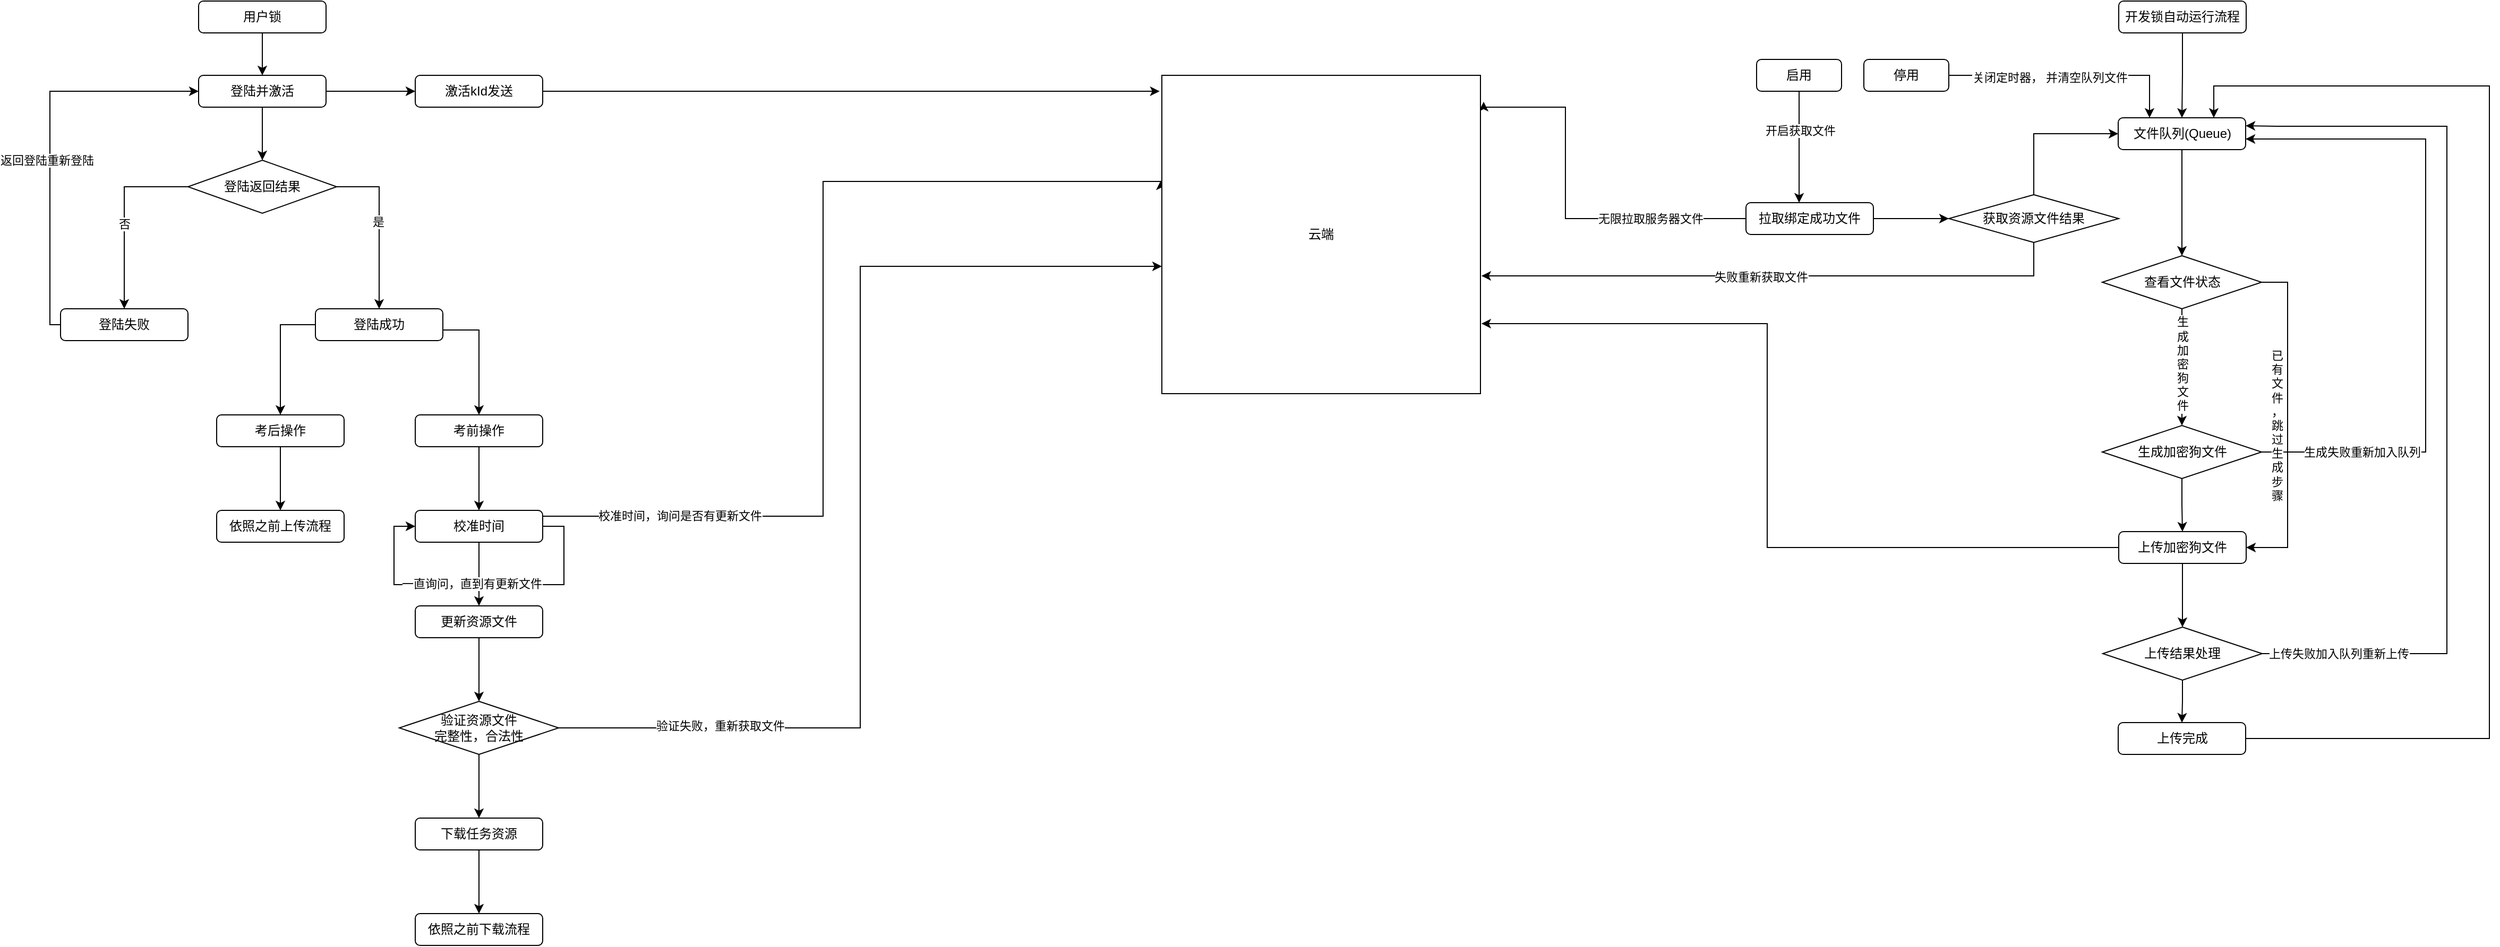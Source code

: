 <mxfile version="13.7.3" type="github">
  <diagram id="qgotO8wUp93vM4NoaXWv" name="Page-1">
    <mxGraphModel dx="1426" dy="740" grid="1" gridSize="10" guides="1" tooltips="1" connect="1" arrows="1" fold="1" page="1" pageScale="1" pageWidth="827" pageHeight="1169" math="0" shadow="0">
      <root>
        <mxCell id="0" />
        <mxCell id="1" parent="0" />
        <mxCell id="rxRD3BW-xkKf26KMa35z-1" style="edgeStyle=orthogonalEdgeStyle;rounded=0;orthogonalLoop=1;jettySize=auto;html=1;entryX=0.5;entryY=0;entryDx=0;entryDy=0;" edge="1" parent="1" source="rxRD3BW-xkKf26KMa35z-2" target="rxRD3BW-xkKf26KMa35z-6">
          <mxGeometry relative="1" as="geometry" />
        </mxCell>
        <mxCell id="rxRD3BW-xkKf26KMa35z-2" value="用户锁" style="rounded=1;whiteSpace=wrap;html=1;" vertex="1" parent="1">
          <mxGeometry x="570" y="540" width="120" height="30" as="geometry" />
        </mxCell>
        <mxCell id="rxRD3BW-xkKf26KMa35z-3" style="edgeStyle=orthogonalEdgeStyle;rounded=0;orthogonalLoop=1;jettySize=auto;html=1;entryX=0.5;entryY=0;entryDx=0;entryDy=0;" edge="1" parent="1" source="rxRD3BW-xkKf26KMa35z-4" target="rxRD3BW-xkKf26KMa35z-31">
          <mxGeometry relative="1" as="geometry" />
        </mxCell>
        <mxCell id="rxRD3BW-xkKf26KMa35z-4" value="开发锁自动运行流程" style="rounded=1;whiteSpace=wrap;html=1;" vertex="1" parent="1">
          <mxGeometry x="2378" y="540" width="120" height="30" as="geometry" />
        </mxCell>
        <mxCell id="rxRD3BW-xkKf26KMa35z-5" style="edgeStyle=orthogonalEdgeStyle;rounded=0;orthogonalLoop=1;jettySize=auto;html=1;entryX=0.5;entryY=0;entryDx=0;entryDy=0;" edge="1" parent="1" source="rxRD3BW-xkKf26KMa35z-6" target="rxRD3BW-xkKf26KMa35z-11">
          <mxGeometry relative="1" as="geometry" />
        </mxCell>
        <mxCell id="rxRD3BW-xkKf26KMa35z-78" style="edgeStyle=orthogonalEdgeStyle;rounded=0;orthogonalLoop=1;jettySize=auto;html=1;entryX=0;entryY=0.5;entryDx=0;entryDy=0;" edge="1" parent="1" source="rxRD3BW-xkKf26KMa35z-6" target="rxRD3BW-xkKf26KMa35z-22">
          <mxGeometry relative="1" as="geometry" />
        </mxCell>
        <mxCell id="rxRD3BW-xkKf26KMa35z-6" value="登陆并激活" style="rounded=1;whiteSpace=wrap;html=1;" vertex="1" parent="1">
          <mxGeometry x="570" y="610" width="120" height="30" as="geometry" />
        </mxCell>
        <mxCell id="rxRD3BW-xkKf26KMa35z-7" style="edgeStyle=orthogonalEdgeStyle;rounded=0;orthogonalLoop=1;jettySize=auto;html=1;exitX=0;exitY=0.5;exitDx=0;exitDy=0;" edge="1" parent="1" source="rxRD3BW-xkKf26KMa35z-11" target="rxRD3BW-xkKf26KMa35z-14">
          <mxGeometry relative="1" as="geometry" />
        </mxCell>
        <mxCell id="rxRD3BW-xkKf26KMa35z-8" value="否" style="edgeLabel;html=1;align=center;verticalAlign=middle;resizable=0;points=[];" vertex="1" connectable="0" parent="rxRD3BW-xkKf26KMa35z-7">
          <mxGeometry x="-0.314" y="16" relative="1" as="geometry">
            <mxPoint x="-16" y="35" as="offset" />
          </mxGeometry>
        </mxCell>
        <mxCell id="rxRD3BW-xkKf26KMa35z-9" style="edgeStyle=orthogonalEdgeStyle;rounded=0;orthogonalLoop=1;jettySize=auto;html=1;exitX=1;exitY=0.5;exitDx=0;exitDy=0;entryX=0.5;entryY=0;entryDx=0;entryDy=0;" edge="1" parent="1" source="rxRD3BW-xkKf26KMa35z-11" target="rxRD3BW-xkKf26KMa35z-18">
          <mxGeometry relative="1" as="geometry">
            <Array as="points">
              <mxPoint x="740" y="715" />
            </Array>
          </mxGeometry>
        </mxCell>
        <mxCell id="rxRD3BW-xkKf26KMa35z-10" value="是" style="edgeLabel;html=1;align=center;verticalAlign=middle;resizable=0;points=[];" vertex="1" connectable="0" parent="rxRD3BW-xkKf26KMa35z-9">
          <mxGeometry x="-0.058" y="-1" relative="1" as="geometry">
            <mxPoint as="offset" />
          </mxGeometry>
        </mxCell>
        <mxCell id="rxRD3BW-xkKf26KMa35z-11" value="登陆返回结果" style="rhombus;whiteSpace=wrap;html=1;" vertex="1" parent="1">
          <mxGeometry x="560" y="690" width="140" height="50" as="geometry" />
        </mxCell>
        <mxCell id="rxRD3BW-xkKf26KMa35z-12" style="edgeStyle=orthogonalEdgeStyle;rounded=0;orthogonalLoop=1;jettySize=auto;html=1;entryX=0;entryY=0.5;entryDx=0;entryDy=0;" edge="1" parent="1" source="rxRD3BW-xkKf26KMa35z-14" target="rxRD3BW-xkKf26KMa35z-6">
          <mxGeometry relative="1" as="geometry">
            <Array as="points">
              <mxPoint x="430" y="845" />
              <mxPoint x="430" y="625" />
            </Array>
          </mxGeometry>
        </mxCell>
        <mxCell id="rxRD3BW-xkKf26KMa35z-13" value="返回登陆重新登陆" style="edgeLabel;html=1;align=center;verticalAlign=middle;resizable=0;points=[];" vertex="1" connectable="0" parent="rxRD3BW-xkKf26KMa35z-12">
          <mxGeometry x="-0.108" y="3" relative="1" as="geometry">
            <mxPoint as="offset" />
          </mxGeometry>
        </mxCell>
        <mxCell id="rxRD3BW-xkKf26KMa35z-14" value="登陆失败" style="rounded=1;whiteSpace=wrap;html=1;align=center;" vertex="1" parent="1">
          <mxGeometry x="440" y="830" width="120" height="30" as="geometry" />
        </mxCell>
        <mxCell id="rxRD3BW-xkKf26KMa35z-16" style="edgeStyle=orthogonalEdgeStyle;rounded=0;orthogonalLoop=1;jettySize=auto;html=1;entryX=0.5;entryY=0;entryDx=0;entryDy=0;" edge="1" parent="1" source="rxRD3BW-xkKf26KMa35z-18" target="rxRD3BW-xkKf26KMa35z-24">
          <mxGeometry relative="1" as="geometry">
            <Array as="points">
              <mxPoint x="647" y="845" />
            </Array>
          </mxGeometry>
        </mxCell>
        <mxCell id="rxRD3BW-xkKf26KMa35z-17" style="edgeStyle=orthogonalEdgeStyle;rounded=0;orthogonalLoop=1;jettySize=auto;html=1;entryX=0.5;entryY=0;entryDx=0;entryDy=0;" edge="1" parent="1" source="rxRD3BW-xkKf26KMa35z-18" target="rxRD3BW-xkKf26KMa35z-20">
          <mxGeometry relative="1" as="geometry">
            <Array as="points">
              <mxPoint x="834" y="850" />
            </Array>
          </mxGeometry>
        </mxCell>
        <mxCell id="rxRD3BW-xkKf26KMa35z-18" value="登陆成功" style="rounded=1;whiteSpace=wrap;html=1;align=center;" vertex="1" parent="1">
          <mxGeometry x="680" y="830" width="120" height="30" as="geometry" />
        </mxCell>
        <mxCell id="rxRD3BW-xkKf26KMa35z-19" style="edgeStyle=orthogonalEdgeStyle;rounded=0;orthogonalLoop=1;jettySize=auto;html=1;entryX=0.5;entryY=0;entryDx=0;entryDy=0;" edge="1" parent="1" source="rxRD3BW-xkKf26KMa35z-20" target="rxRD3BW-xkKf26KMa35z-66">
          <mxGeometry relative="1" as="geometry" />
        </mxCell>
        <mxCell id="rxRD3BW-xkKf26KMa35z-20" value="考前操作" style="rounded=1;whiteSpace=wrap;html=1;align=center;" vertex="1" parent="1">
          <mxGeometry x="774" y="930" width="120" height="30" as="geometry" />
        </mxCell>
        <mxCell id="rxRD3BW-xkKf26KMa35z-77" style="edgeStyle=orthogonalEdgeStyle;rounded=0;orthogonalLoop=1;jettySize=auto;html=1;entryX=-0.007;entryY=0.05;entryDx=0;entryDy=0;entryPerimeter=0;" edge="1" parent="1" source="rxRD3BW-xkKf26KMa35z-22" target="rxRD3BW-xkKf26KMa35z-76">
          <mxGeometry relative="1" as="geometry" />
        </mxCell>
        <mxCell id="rxRD3BW-xkKf26KMa35z-22" value="激活kId发送" style="rounded=1;whiteSpace=wrap;html=1;align=center;" vertex="1" parent="1">
          <mxGeometry x="774" y="610" width="120" height="30" as="geometry" />
        </mxCell>
        <mxCell id="rxRD3BW-xkKf26KMa35z-23" style="edgeStyle=orthogonalEdgeStyle;rounded=0;orthogonalLoop=1;jettySize=auto;html=1;entryX=0.5;entryY=0;entryDx=0;entryDy=0;" edge="1" parent="1" source="rxRD3BW-xkKf26KMa35z-24" target="rxRD3BW-xkKf26KMa35z-25">
          <mxGeometry relative="1" as="geometry" />
        </mxCell>
        <mxCell id="rxRD3BW-xkKf26KMa35z-24" value="考后操作" style="rounded=1;whiteSpace=wrap;html=1;align=center;" vertex="1" parent="1">
          <mxGeometry x="587" y="930" width="120" height="30" as="geometry" />
        </mxCell>
        <mxCell id="rxRD3BW-xkKf26KMa35z-25" value="依照之前上传流程" style="rounded=1;whiteSpace=wrap;html=1;align=center;" vertex="1" parent="1">
          <mxGeometry x="587" y="1020" width="120" height="30" as="geometry" />
        </mxCell>
        <mxCell id="rxRD3BW-xkKf26KMa35z-26" style="edgeStyle=orthogonalEdgeStyle;rounded=0;orthogonalLoop=1;jettySize=auto;html=1;entryX=1.01;entryY=0.083;entryDx=0;entryDy=0;entryPerimeter=0;" edge="1" parent="1" source="rxRD3BW-xkKf26KMa35z-29" target="rxRD3BW-xkKf26KMa35z-76">
          <mxGeometry relative="1" as="geometry">
            <mxPoint x="1917" y="640" as="targetPoint" />
            <Array as="points">
              <mxPoint x="1857" y="745" />
              <mxPoint x="1857" y="640" />
              <mxPoint x="1780" y="640" />
            </Array>
          </mxGeometry>
        </mxCell>
        <mxCell id="rxRD3BW-xkKf26KMa35z-27" value="无限拉取服务器文件" style="edgeLabel;html=1;align=center;verticalAlign=middle;resizable=0;points=[];" vertex="1" connectable="0" parent="rxRD3BW-xkKf26KMa35z-26">
          <mxGeometry x="0.044" y="-1" relative="1" as="geometry">
            <mxPoint x="79" y="16" as="offset" />
          </mxGeometry>
        </mxCell>
        <mxCell id="rxRD3BW-xkKf26KMa35z-28" style="edgeStyle=orthogonalEdgeStyle;rounded=0;orthogonalLoop=1;jettySize=auto;html=1;entryX=0;entryY=0.5;entryDx=0;entryDy=0;" edge="1" parent="1" source="rxRD3BW-xkKf26KMa35z-29" target="rxRD3BW-xkKf26KMa35z-35">
          <mxGeometry relative="1" as="geometry" />
        </mxCell>
        <mxCell id="rxRD3BW-xkKf26KMa35z-29" value="拉取绑定成功文件" style="rounded=1;whiteSpace=wrap;html=1;align=center;" vertex="1" parent="1">
          <mxGeometry x="2027" y="730" width="120" height="30" as="geometry" />
        </mxCell>
        <mxCell id="rxRD3BW-xkKf26KMa35z-30" style="edgeStyle=orthogonalEdgeStyle;rounded=0;orthogonalLoop=1;jettySize=auto;html=1;" edge="1" parent="1" source="rxRD3BW-xkKf26KMa35z-31" target="rxRD3BW-xkKf26KMa35z-55">
          <mxGeometry relative="1" as="geometry" />
        </mxCell>
        <mxCell id="rxRD3BW-xkKf26KMa35z-31" value="文件队列(Queue)" style="rounded=1;whiteSpace=wrap;html=1;align=center;" vertex="1" parent="1">
          <mxGeometry x="2377.5" y="650" width="120" height="30" as="geometry" />
        </mxCell>
        <mxCell id="rxRD3BW-xkKf26KMa35z-32" style="edgeStyle=orthogonalEdgeStyle;rounded=0;orthogonalLoop=1;jettySize=auto;html=1;entryX=0;entryY=0.5;entryDx=0;entryDy=0;" edge="1" parent="1" source="rxRD3BW-xkKf26KMa35z-35" target="rxRD3BW-xkKf26KMa35z-31">
          <mxGeometry relative="1" as="geometry" />
        </mxCell>
        <mxCell id="rxRD3BW-xkKf26KMa35z-33" style="edgeStyle=orthogonalEdgeStyle;rounded=0;orthogonalLoop=1;jettySize=auto;html=1;entryX=1.003;entryY=0.63;entryDx=0;entryDy=0;entryPerimeter=0;" edge="1" parent="1" source="rxRD3BW-xkKf26KMa35z-35" target="rxRD3BW-xkKf26KMa35z-76">
          <mxGeometry relative="1" as="geometry">
            <mxPoint x="1807" y="830" as="targetPoint" />
            <Array as="points">
              <mxPoint x="2298" y="799" />
            </Array>
          </mxGeometry>
        </mxCell>
        <mxCell id="rxRD3BW-xkKf26KMa35z-34" value="失败重新获取文件" style="edgeLabel;html=1;align=center;verticalAlign=middle;resizable=0;points=[];" vertex="1" connectable="0" parent="rxRD3BW-xkKf26KMa35z-33">
          <mxGeometry x="0.146" y="1" relative="1" as="geometry">
            <mxPoint x="27.5" as="offset" />
          </mxGeometry>
        </mxCell>
        <mxCell id="rxRD3BW-xkKf26KMa35z-35" value="获取资源文件结果" style="rhombus;whiteSpace=wrap;html=1;align=center;" vertex="1" parent="1">
          <mxGeometry x="2218" y="722.5" width="160" height="45" as="geometry" />
        </mxCell>
        <mxCell id="rxRD3BW-xkKf26KMa35z-36" style="edgeStyle=orthogonalEdgeStyle;rounded=0;orthogonalLoop=1;jettySize=auto;html=1;" edge="1" parent="1" source="rxRD3BW-xkKf26KMa35z-38" target="rxRD3BW-xkKf26KMa35z-31">
          <mxGeometry relative="1" as="geometry">
            <Array as="points">
              <mxPoint x="2407" y="610" />
            </Array>
          </mxGeometry>
        </mxCell>
        <mxCell id="rxRD3BW-xkKf26KMa35z-37" value="关闭定时器， 并清空队列文件" style="edgeLabel;html=1;align=center;verticalAlign=middle;resizable=0;points=[];" vertex="1" connectable="0" parent="rxRD3BW-xkKf26KMa35z-36">
          <mxGeometry x="-0.352" y="-2" relative="1" as="geometry">
            <mxPoint x="21" as="offset" />
          </mxGeometry>
        </mxCell>
        <mxCell id="rxRD3BW-xkKf26KMa35z-38" value="停用" style="rounded=1;whiteSpace=wrap;html=1;align=center;" vertex="1" parent="1">
          <mxGeometry x="2138" y="595" width="80" height="30" as="geometry" />
        </mxCell>
        <mxCell id="rxRD3BW-xkKf26KMa35z-39" style="edgeStyle=orthogonalEdgeStyle;rounded=0;orthogonalLoop=1;jettySize=auto;html=1;entryX=0.417;entryY=0;entryDx=0;entryDy=0;entryPerimeter=0;" edge="1" parent="1" source="rxRD3BW-xkKf26KMa35z-41" target="rxRD3BW-xkKf26KMa35z-29">
          <mxGeometry relative="1" as="geometry">
            <mxPoint x="2077" y="720" as="targetPoint" />
          </mxGeometry>
        </mxCell>
        <mxCell id="rxRD3BW-xkKf26KMa35z-40" value="开启获取文件" style="edgeLabel;html=1;align=center;verticalAlign=middle;resizable=0;points=[];" vertex="1" connectable="0" parent="rxRD3BW-xkKf26KMa35z-39">
          <mxGeometry x="-0.295" y="1" relative="1" as="geometry">
            <mxPoint as="offset" />
          </mxGeometry>
        </mxCell>
        <mxCell id="rxRD3BW-xkKf26KMa35z-41" value="启用" style="rounded=1;whiteSpace=wrap;html=1;align=center;" vertex="1" parent="1">
          <mxGeometry x="2037" y="595" width="80" height="30" as="geometry" />
        </mxCell>
        <mxCell id="rxRD3BW-xkKf26KMa35z-42" style="edgeStyle=orthogonalEdgeStyle;rounded=0;orthogonalLoop=1;jettySize=auto;html=1;" edge="1" parent="1" source="rxRD3BW-xkKf26KMa35z-45" target="rxRD3BW-xkKf26KMa35z-31">
          <mxGeometry relative="1" as="geometry">
            <mxPoint x="2547" y="640" as="targetPoint" />
            <Array as="points">
              <mxPoint x="2667" y="965" />
              <mxPoint x="2667" y="670" />
            </Array>
          </mxGeometry>
        </mxCell>
        <mxCell id="rxRD3BW-xkKf26KMa35z-43" value="生成失败重新加入队列" style="edgeLabel;html=1;align=center;verticalAlign=middle;resizable=0;points=[];" vertex="1" connectable="0" parent="rxRD3BW-xkKf26KMa35z-42">
          <mxGeometry x="-0.828" y="-1" relative="1" as="geometry">
            <mxPoint x="41.5" y="-1" as="offset" />
          </mxGeometry>
        </mxCell>
        <mxCell id="rxRD3BW-xkKf26KMa35z-44" style="edgeStyle=orthogonalEdgeStyle;rounded=0;orthogonalLoop=1;jettySize=auto;html=1;entryX=0.5;entryY=0;entryDx=0;entryDy=0;" edge="1" parent="1" source="rxRD3BW-xkKf26KMa35z-45" target="rxRD3BW-xkKf26KMa35z-58">
          <mxGeometry relative="1" as="geometry" />
        </mxCell>
        <mxCell id="rxRD3BW-xkKf26KMa35z-45" value="生成加密狗文件" style="rhombus;whiteSpace=wrap;html=1;align=center;direction=south;" vertex="1" parent="1">
          <mxGeometry x="2362.5" y="940" width="150" height="50" as="geometry" />
        </mxCell>
        <mxCell id="rxRD3BW-xkKf26KMa35z-46" style="edgeStyle=orthogonalEdgeStyle;rounded=0;orthogonalLoop=1;jettySize=auto;html=1;entryX=1;entryY=0.25;entryDx=0;entryDy=0;" edge="1" parent="1" source="rxRD3BW-xkKf26KMa35z-49" target="rxRD3BW-xkKf26KMa35z-31">
          <mxGeometry relative="1" as="geometry">
            <mxPoint x="2477" y="620" as="targetPoint" />
            <Array as="points">
              <mxPoint x="2687" y="1155" />
              <mxPoint x="2687" y="658" />
              <mxPoint x="2527" y="658" />
            </Array>
          </mxGeometry>
        </mxCell>
        <mxCell id="rxRD3BW-xkKf26KMa35z-47" value="上传失败加入队列重新上传" style="edgeLabel;html=1;align=center;verticalAlign=middle;resizable=0;points=[];" vertex="1" connectable="0" parent="rxRD3BW-xkKf26KMa35z-46">
          <mxGeometry x="-0.814" y="-3" relative="1" as="geometry">
            <mxPoint x="-8" y="-3" as="offset" />
          </mxGeometry>
        </mxCell>
        <mxCell id="rxRD3BW-xkKf26KMa35z-48" style="edgeStyle=orthogonalEdgeStyle;rounded=0;orthogonalLoop=1;jettySize=auto;html=1;entryX=0.5;entryY=0;entryDx=0;entryDy=0;" edge="1" parent="1" source="rxRD3BW-xkKf26KMa35z-49" target="rxRD3BW-xkKf26KMa35z-60">
          <mxGeometry relative="1" as="geometry" />
        </mxCell>
        <mxCell id="rxRD3BW-xkKf26KMa35z-49" value="上传结果处理" style="rhombus;whiteSpace=wrap;html=1;align=center;" vertex="1" parent="1">
          <mxGeometry x="2363" y="1130" width="150" height="50" as="geometry" />
        </mxCell>
        <mxCell id="rxRD3BW-xkKf26KMa35z-50" style="edgeStyle=orthogonalEdgeStyle;rounded=0;orthogonalLoop=1;jettySize=auto;html=1;entryX=0;entryY=0.5;entryDx=0;entryDy=0;" edge="1" parent="1" source="rxRD3BW-xkKf26KMa35z-55" target="rxRD3BW-xkKf26KMa35z-45">
          <mxGeometry relative="1" as="geometry" />
        </mxCell>
        <mxCell id="rxRD3BW-xkKf26KMa35z-51" value="生&lt;br&gt;成&lt;br&gt;加&lt;br&gt;密&lt;br&gt;狗&lt;br&gt;文&lt;br&gt;件" style="edgeLabel;html=1;align=center;verticalAlign=middle;resizable=0;points=[];" vertex="1" connectable="0" parent="rxRD3BW-xkKf26KMa35z-50">
          <mxGeometry x="-0.222" y="4" relative="1" as="geometry">
            <mxPoint x="-4" y="9" as="offset" />
          </mxGeometry>
        </mxCell>
        <mxCell id="rxRD3BW-xkKf26KMa35z-52" style="edgeStyle=orthogonalEdgeStyle;rounded=0;orthogonalLoop=1;jettySize=auto;html=1;entryX=1;entryY=0.5;entryDx=0;entryDy=0;" edge="1" parent="1" source="rxRD3BW-xkKf26KMa35z-55" target="rxRD3BW-xkKf26KMa35z-58">
          <mxGeometry relative="1" as="geometry">
            <mxPoint x="2377" y="1050" as="targetPoint" />
            <Array as="points">
              <mxPoint x="2537" y="805" />
              <mxPoint x="2537" y="1055" />
            </Array>
          </mxGeometry>
        </mxCell>
        <mxCell id="rxRD3BW-xkKf26KMa35z-53" value="&lt;span style=&quot;color: rgba(0 , 0 , 0 , 0) ; font-family: monospace ; font-size: 0px ; background-color: rgb(248 , 249 , 250)&quot;&gt;%3CmxGraphModel%3E%3Croot%3E%3CmxCell%20id%3D%220%22%2F%3E%3CmxCell%20id%3D%221%22%20parent%3D%220%22%2F%3E%3CmxCell%20id%3D%222%22%20value%3D%22%E6%96%87%26lt%3Bbr%26gt%3B%E4%BB%B6%26lt%3Bbr%26gt%3B%E5%88%9B%26lt%3Bbr%26gt%3B%E5%BB%BA%26lt%3Bbr%26gt%3B%E6%88%90%26lt%3Bbr%26gt%3B%E5%8A%9F%26lt%3Bbr%26gt%3B%EF%BC%8C%26lt%3Bbr%26gt%3B%E4%B8%8A%26lt%3Bbr%26gt%3B%E4%BC%A0%26lt%3Bbr%26gt%3B%E5%A4%B1%26lt%3Bbr%26gt%3B%E8%B4%A5%26lt%3Bbr%26gt%3B%E6%95%B0%26lt%3Bbr%26gt%3B%E6%8D%AE%26lt%3Bbr%26gt%3B%E7%9B%B4%26lt%3Bbr%26gt%3B%E6%8E%A5%26lt%3Bbr%26gt%3B%E4%B8%8A%26lt%3Bbr%26gt%3B%E4%BC%A0%22%20style%3D%22edgeLabel%3Bhtml%3D1%3Balign%3Dcenter%3BverticalAlign%3Dmiddle%3Bresizable%3D0%3Bpoints%3D%5B%5D%3B%22%20vertex%3D%221%22%20connectable%3D%220%22%20parent%3D%221%22%3E%3CmxGeometry%20x%3D%22971%22%20y%3D%22425%22%20as%3D%22geometry%22%2F%3E%3C%2FmxCell%3E%3C%2Froot%3E%3C%2FmxGraphModel%3E&lt;/span&gt;&lt;span style=&quot;color: rgba(0 , 0 , 0 , 0) ; font-family: monospace ; font-size: 0px ; background-color: rgb(248 , 249 , 250)&quot;&gt;%3CmxGraphModel%3E%3Croot%3E%3CmxCell%20id%3D%220%22%2F%3E%3CmxCell%20id%3D%221%22%20parent%3D%220%22%2F%3E%3CmxCell%20id%3D%222%22%20value%3D%22%E6%96%87%26lt%3Bbr%26gt%3B%E4%BB%B6%26lt%3Bbr%26gt%3B%E5%88%9B%26lt%3Bbr%26gt%3B%E5%BB%BA%26lt%3Bbr%26gt%3B%E6%88%90%26lt%3Bbr%26gt%3B%E5%8A%9F%26lt%3Bbr%26gt%3B%EF%BC%8C%26lt%3Bbr%26gt%3B%E4%B8%8A%26lt%3Bbr%26gt%3B%E4%BC%A0%26lt%3Bbr%26gt%3B%E5%A4%B1%26lt%3Bbr%26gt%3B%E8%B4%A5%26lt%3Bbr%26gt%3B%E6%95%B0%26lt%3Bbr%26gt%3B%E6%8D%AE%26lt%3Bbr%26gt%3B%E7%9B%B4%26lt%3Bbr%26gt%3B%E6%8E%A5%26lt%3Bbr%26gt%3B%E4%B8%8A%26lt%3Bbr%26gt%3B%E4%BC%A0%22%20style%3D%22edgeLabel%3Bhtml%3D1%3Balign%3Dcenter%3BverticalAlign%3Dmiddle%3Bresizable%3D0%3Bpoints%3D%5B%5D%3B%22%20vertex%3D%221%22%20connectable%3D%220%22%20parent%3D%221%22%3E%3CmxGeometry%20x%3D%22971%22%20y%3D%22425%22%20as%3D%22geometry%22%2F%3E%3C%2FmxCell%3E%3C%2Froot%3E%3C%2FmxGraphModel%3E&lt;/span&gt;" style="edgeLabel;html=1;align=center;verticalAlign=middle;resizable=0;points=[];" vertex="1" connectable="0" parent="rxRD3BW-xkKf26KMa35z-52">
          <mxGeometry x="-0.339" y="-3" relative="1" as="geometry">
            <mxPoint as="offset" />
          </mxGeometry>
        </mxCell>
        <mxCell id="rxRD3BW-xkKf26KMa35z-54" value="已&lt;br&gt;有&lt;br&gt;文&lt;br&gt;件&lt;br&gt;，&lt;br&gt;跳&lt;br&gt;过&lt;br&gt;生&lt;br&gt;成&lt;br&gt;步&lt;br&gt;骤" style="edgeLabel;html=1;align=center;verticalAlign=middle;resizable=0;points=[];" vertex="1" connectable="0" parent="rxRD3BW-xkKf26KMa35z-52">
          <mxGeometry x="-0.705" y="28" relative="1" as="geometry">
            <mxPoint x="-38" y="113.5" as="offset" />
          </mxGeometry>
        </mxCell>
        <mxCell id="rxRD3BW-xkKf26KMa35z-55" value="查看文件状态" style="rhombus;whiteSpace=wrap;html=1;align=center;" vertex="1" parent="1">
          <mxGeometry x="2362.5" y="780" width="150" height="50" as="geometry" />
        </mxCell>
        <mxCell id="rxRD3BW-xkKf26KMa35z-56" style="edgeStyle=orthogonalEdgeStyle;rounded=0;orthogonalLoop=1;jettySize=auto;html=1;entryX=0.5;entryY=0;entryDx=0;entryDy=0;" edge="1" parent="1" source="rxRD3BW-xkKf26KMa35z-58" target="rxRD3BW-xkKf26KMa35z-49">
          <mxGeometry relative="1" as="geometry" />
        </mxCell>
        <mxCell id="rxRD3BW-xkKf26KMa35z-57" style="edgeStyle=orthogonalEdgeStyle;rounded=0;orthogonalLoop=1;jettySize=auto;html=1;entryX=1.003;entryY=0.78;entryDx=0;entryDy=0;entryPerimeter=0;" edge="1" parent="1" source="rxRD3BW-xkKf26KMa35z-58" target="rxRD3BW-xkKf26KMa35z-76">
          <mxGeometry relative="1" as="geometry">
            <Array as="points">
              <mxPoint x="2047" y="1055" />
              <mxPoint x="2047" y="844" />
            </Array>
          </mxGeometry>
        </mxCell>
        <mxCell id="rxRD3BW-xkKf26KMa35z-58" value="上传加密狗文件" style="rounded=1;whiteSpace=wrap;html=1;align=center;" vertex="1" parent="1">
          <mxGeometry x="2378" y="1040" width="120" height="30" as="geometry" />
        </mxCell>
        <mxCell id="rxRD3BW-xkKf26KMa35z-59" style="edgeStyle=orthogonalEdgeStyle;rounded=0;orthogonalLoop=1;jettySize=auto;html=1;entryX=0.75;entryY=0;entryDx=0;entryDy=0;" edge="1" parent="1" source="rxRD3BW-xkKf26KMa35z-60" target="rxRD3BW-xkKf26KMa35z-31">
          <mxGeometry relative="1" as="geometry">
            <Array as="points">
              <mxPoint x="2727" y="1235" />
              <mxPoint x="2727" y="620" />
              <mxPoint x="2468" y="620" />
            </Array>
          </mxGeometry>
        </mxCell>
        <mxCell id="rxRD3BW-xkKf26KMa35z-60" value="上传完成" style="rounded=1;whiteSpace=wrap;html=1;align=center;" vertex="1" parent="1">
          <mxGeometry x="2377.5" y="1220" width="120" height="30" as="geometry" />
        </mxCell>
        <mxCell id="rxRD3BW-xkKf26KMa35z-61" style="edgeStyle=orthogonalEdgeStyle;rounded=0;orthogonalLoop=1;jettySize=auto;html=1;entryX=-0.003;entryY=0.33;entryDx=0;entryDy=0;entryPerimeter=0;" edge="1" parent="1" target="rxRD3BW-xkKf26KMa35z-76">
          <mxGeometry relative="1" as="geometry">
            <mxPoint x="894" y="1025.45" as="sourcePoint" />
            <mxPoint x="1447.9" y="710" as="targetPoint" />
            <Array as="points">
              <mxPoint x="1158" y="1026" />
              <mxPoint x="1158" y="710" />
            </Array>
          </mxGeometry>
        </mxCell>
        <mxCell id="rxRD3BW-xkKf26KMa35z-62" value="校准时间，询问是否有更新文件" style="edgeLabel;html=1;align=center;verticalAlign=middle;resizable=0;points=[];" vertex="1" connectable="0" parent="rxRD3BW-xkKf26KMa35z-61">
          <mxGeometry x="-0.786" relative="1" as="geometry">
            <mxPoint x="32.9" y="-0.47" as="offset" />
          </mxGeometry>
        </mxCell>
        <mxCell id="rxRD3BW-xkKf26KMa35z-63" style="edgeStyle=orthogonalEdgeStyle;rounded=0;orthogonalLoop=1;jettySize=auto;html=1;" edge="1" parent="1" source="rxRD3BW-xkKf26KMa35z-66" target="rxRD3BW-xkKf26KMa35z-68">
          <mxGeometry relative="1" as="geometry" />
        </mxCell>
        <mxCell id="rxRD3BW-xkKf26KMa35z-64" style="edgeStyle=orthogonalEdgeStyle;rounded=0;orthogonalLoop=1;jettySize=auto;html=1;entryX=0;entryY=0.5;entryDx=0;entryDy=0;" edge="1" parent="1" target="rxRD3BW-xkKf26KMa35z-66">
          <mxGeometry relative="1" as="geometry">
            <mxPoint x="767" y="1050" as="targetPoint" />
            <mxPoint x="894" y="1043" as="sourcePoint" />
            <Array as="points">
              <mxPoint x="894" y="1035" />
              <mxPoint x="914" y="1035" />
              <mxPoint x="914" y="1090" />
              <mxPoint x="754" y="1090" />
              <mxPoint x="754" y="1035" />
            </Array>
          </mxGeometry>
        </mxCell>
        <mxCell id="rxRD3BW-xkKf26KMa35z-65" value="一直询问，直到有更新文件" style="edgeLabel;html=1;align=center;verticalAlign=middle;resizable=0;points=[];" vertex="1" connectable="0" parent="rxRD3BW-xkKf26KMa35z-64">
          <mxGeometry x="0.283" y="-1" relative="1" as="geometry">
            <mxPoint x="34" as="offset" />
          </mxGeometry>
        </mxCell>
        <mxCell id="rxRD3BW-xkKf26KMa35z-66" value="校准时间" style="rounded=1;whiteSpace=wrap;html=1;align=center;" vertex="1" parent="1">
          <mxGeometry x="774" y="1020" width="120" height="30" as="geometry" />
        </mxCell>
        <mxCell id="rxRD3BW-xkKf26KMa35z-67" style="edgeStyle=orthogonalEdgeStyle;rounded=0;orthogonalLoop=1;jettySize=auto;html=1;entryX=0.5;entryY=0;entryDx=0;entryDy=0;" edge="1" parent="1" source="rxRD3BW-xkKf26KMa35z-68" target="rxRD3BW-xkKf26KMa35z-74">
          <mxGeometry relative="1" as="geometry" />
        </mxCell>
        <mxCell id="rxRD3BW-xkKf26KMa35z-68" value="更新资源文件" style="rounded=1;whiteSpace=wrap;html=1;align=center;" vertex="1" parent="1">
          <mxGeometry x="774" y="1110" width="120" height="30" as="geometry" />
        </mxCell>
        <mxCell id="rxRD3BW-xkKf26KMa35z-69" style="edgeStyle=orthogonalEdgeStyle;rounded=0;orthogonalLoop=1;jettySize=auto;html=1;" edge="1" parent="1" source="rxRD3BW-xkKf26KMa35z-70" target="rxRD3BW-xkKf26KMa35z-75">
          <mxGeometry relative="1" as="geometry" />
        </mxCell>
        <mxCell id="rxRD3BW-xkKf26KMa35z-70" value="下载任务资源" style="rounded=1;whiteSpace=wrap;html=1;align=center;" vertex="1" parent="1">
          <mxGeometry x="774" y="1310" width="120" height="30" as="geometry" />
        </mxCell>
        <mxCell id="rxRD3BW-xkKf26KMa35z-71" style="edgeStyle=orthogonalEdgeStyle;rounded=0;orthogonalLoop=1;jettySize=auto;html=1;entryX=0;entryY=0.6;entryDx=0;entryDy=0;entryPerimeter=0;" edge="1" parent="1" source="rxRD3BW-xkKf26KMa35z-74" target="rxRD3BW-xkKf26KMa35z-76">
          <mxGeometry relative="1" as="geometry">
            <mxPoint x="1417" y="890" as="targetPoint" />
          </mxGeometry>
        </mxCell>
        <mxCell id="rxRD3BW-xkKf26KMa35z-72" value="验证失败，重新获取文件" style="edgeLabel;html=1;align=center;verticalAlign=middle;resizable=0;points=[];" vertex="1" connectable="0" parent="rxRD3BW-xkKf26KMa35z-71">
          <mxGeometry x="-0.698" y="2" relative="1" as="geometry">
            <mxPoint as="offset" />
          </mxGeometry>
        </mxCell>
        <mxCell id="rxRD3BW-xkKf26KMa35z-73" style="edgeStyle=orthogonalEdgeStyle;rounded=0;orthogonalLoop=1;jettySize=auto;html=1;" edge="1" parent="1" source="rxRD3BW-xkKf26KMa35z-74" target="rxRD3BW-xkKf26KMa35z-70">
          <mxGeometry relative="1" as="geometry" />
        </mxCell>
        <mxCell id="rxRD3BW-xkKf26KMa35z-74" value="验证资源文件&lt;br&gt;完整性，合法性" style="rhombus;whiteSpace=wrap;html=1;align=center;" vertex="1" parent="1">
          <mxGeometry x="759" y="1200" width="150" height="50" as="geometry" />
        </mxCell>
        <mxCell id="rxRD3BW-xkKf26KMa35z-75" value="依照之前下载流程" style="rounded=1;whiteSpace=wrap;html=1;align=center;" vertex="1" parent="1">
          <mxGeometry x="774" y="1400" width="120" height="30" as="geometry" />
        </mxCell>
        <mxCell id="rxRD3BW-xkKf26KMa35z-76" value="云端" style="whiteSpace=wrap;html=1;aspect=fixed;align=center;" vertex="1" parent="1">
          <mxGeometry x="1477" y="610" width="300" height="300" as="geometry" />
        </mxCell>
      </root>
    </mxGraphModel>
  </diagram>
</mxfile>
